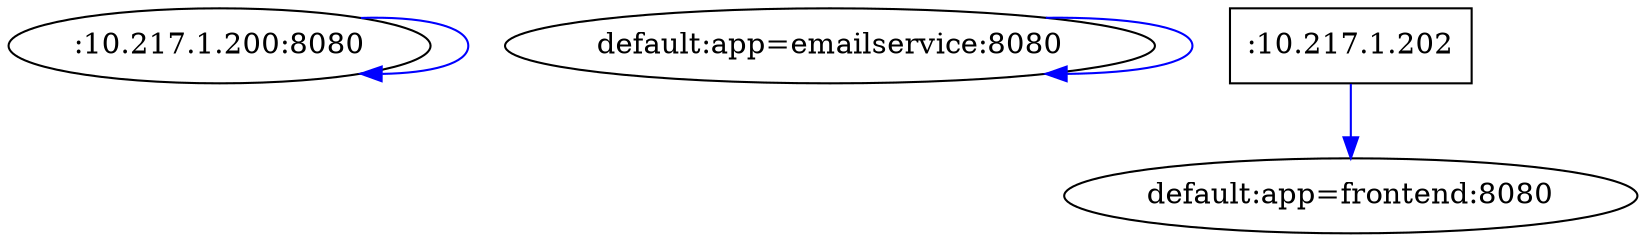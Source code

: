 digraph "" {
	graph [bb="0,0,667.05,108"];
	node [label="\N",
		shape=ellipse
	];
	edge [color=black];
	":10.217.1.200:8080"	 [height=0.5,
		pos="86.417,90",
		width=2.4005];
	":10.217.1.200:8080" -> ":10.217.1.200:8080" [key="{\"kind\":\"other\",\"port\":8080,\"pod_namespace\":\"\",\"pod_name\":\"10.217.1.200\",\"pod_labels\":null,\"pod_appname\":\"\"}>>{\"kind\":\"other\",\"port\":\
8080,\"pod_namespace\":\"\",\"pod_name\":\"10.217.1.200\",\"pod_labels\":null,\"pod_appname\":\"python\"}",
	color=blue,
	pos="e,144.66,76.65 144.66,103.35 169.57,104.4 190.83,99.949 190.83,90 190.83,81.45 175.13,76.961 154.91,76.534"];
"default:app=emailservice:8080" [height=0.5,
	pos="339.42,90",
	width=3.631];
"default:app=emailservice:8080" -> "default:app=emailservice:8080" [key="{\"kind\":\"pod\",\"port\":8080,\"pod_namespace\":\"default\",\"pod_name\":\"emailservice-5db6c8b59f-z5mwh\",\"pod_labels\":{\"app\":\"emailservice\",\"\
pod-template-hash\":\"5db6c8b59f\"},\"pod_appname\":\"\"}>>{\"kind\":\"pod\",\"port\":8080,\"pod_namespace\":\"default\",\"pod_name\":\"emailservice-5db6c8b59f-z5mwh\",\"\
pod_labels\":{\"app\":\"emailservice\",\"pod-template-hash\":\"5db6c8b59f\"},\"pod_appname\":\"python\"}",
color=blue,
pos="e,426.49,76.553 426.49,103.45 460.15,104.04 488.13,99.562 488.13,90 488.13,81.409 465.55,76.918 436.54,76.528"];
":10.217.1.202" [height=0.5,
pos="552.42,90",
shape=box,
width=1.2971];
"default:app=frontend:8080" [height=0.5,
pos="552.42,18",
width=3.1843];
":10.217.1.202" -> "default:app=frontend:8080" [key="{\"kind\":\"other\",\"port\":0,\"pod_namespace\":\"\",\"pod_name\":\"10.217.1.202\",\"pod_labels\":null,\"pod_appname\":\"\"}>>{\"kind\":\"pod\",\"port\":\
8080,\"pod_namespace\":\"default\",\"pod_name\":\"frontend-8d8958c77-62wmv\",\"pod_labels\":{\"app\":\"frontend\",\"pod-template-hash\":\"8d8958c77\"},\"\
pod_appname\":\"server\"}",
color=blue,
pos="e,552.42,36.413 552.42,71.831 552.42,64.131 552.42,54.974 552.42,46.417"];
}

